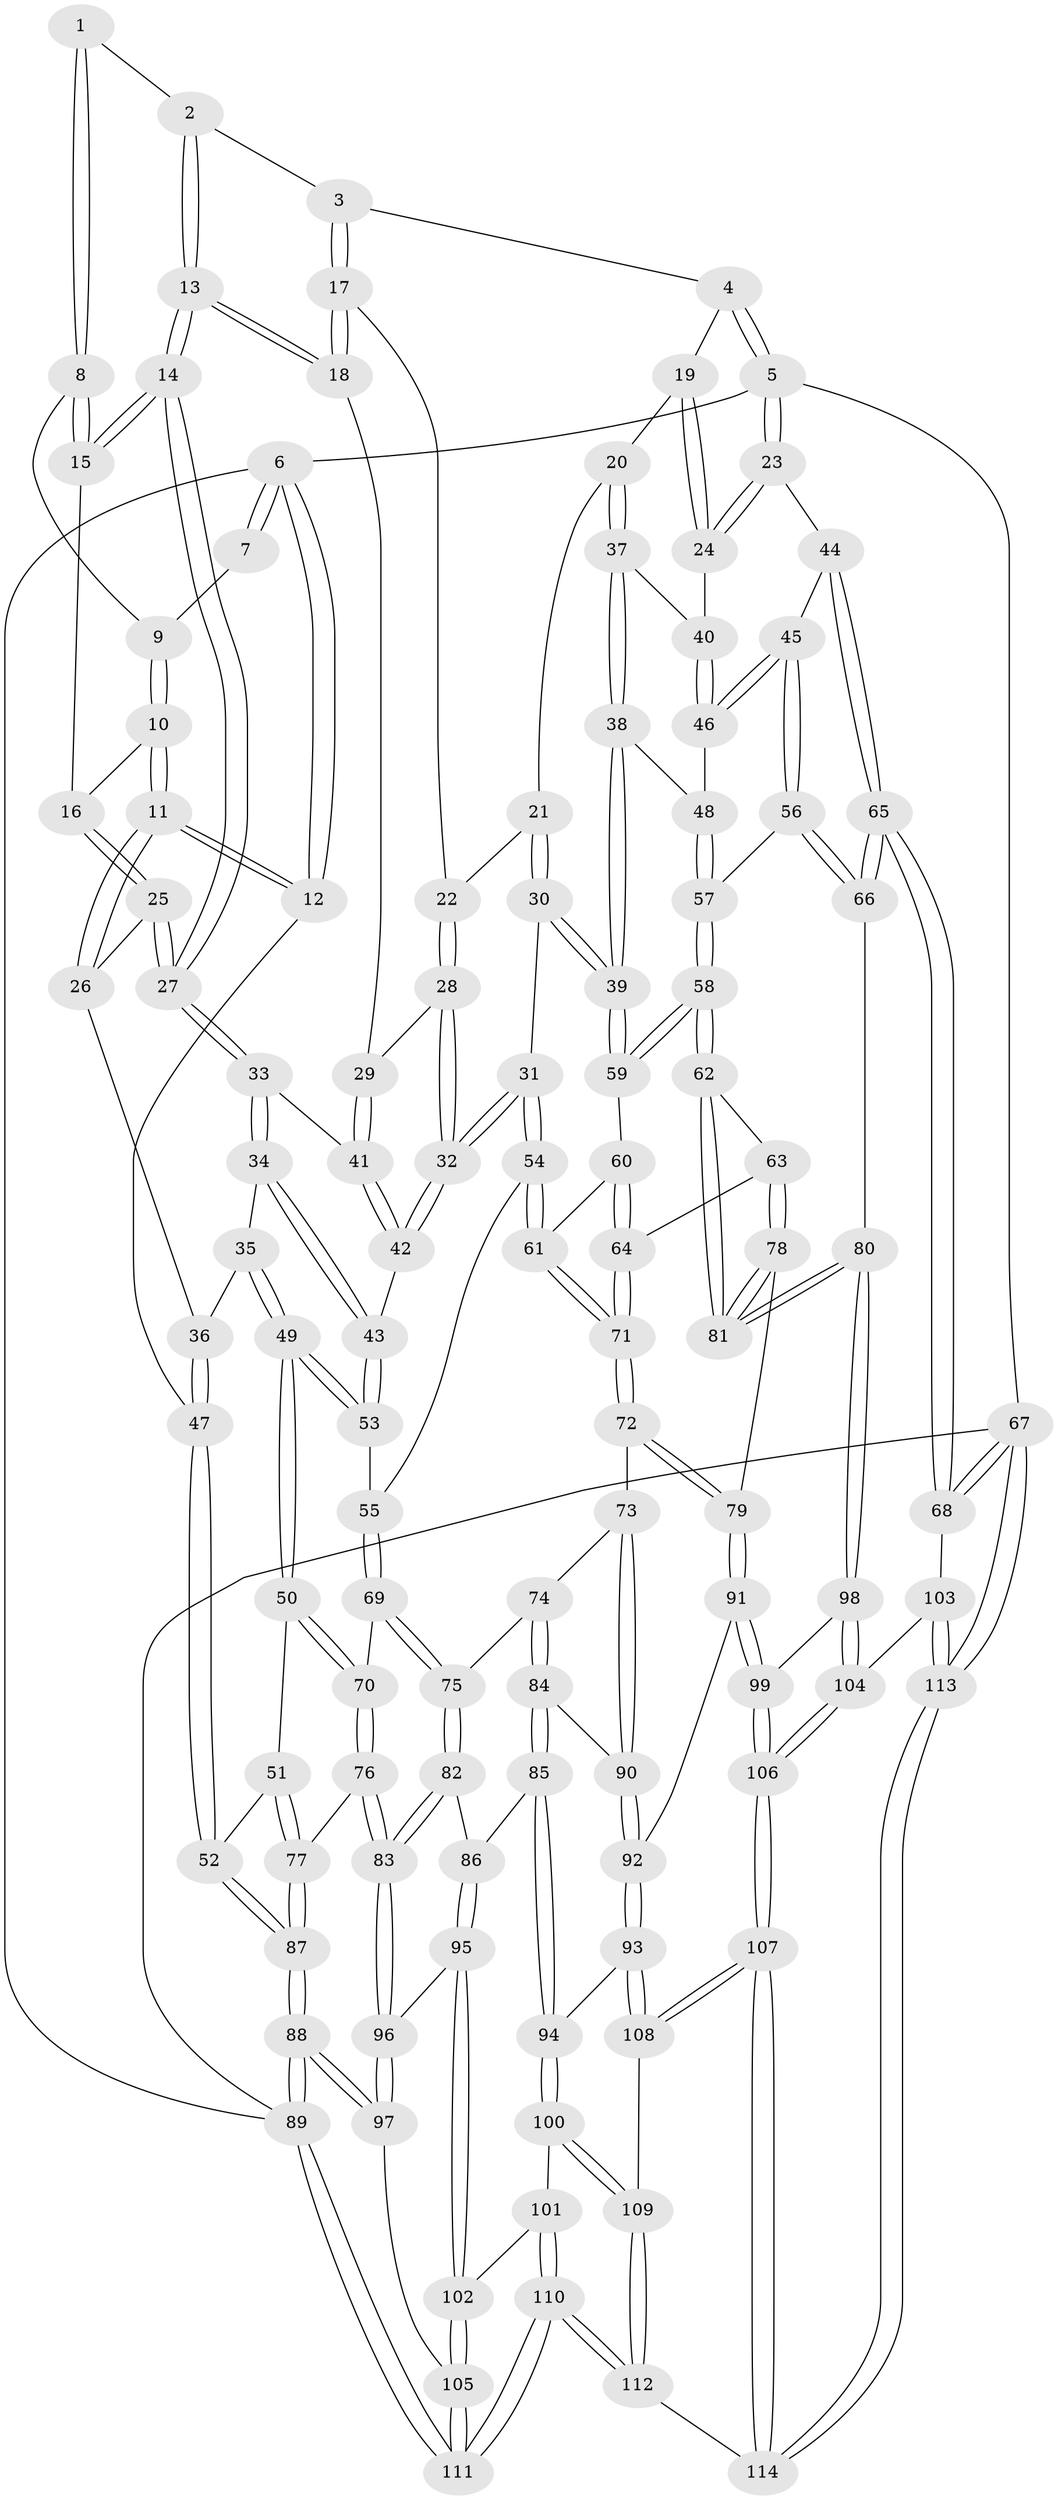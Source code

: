 // coarse degree distribution, {4: 0.2911392405063291, 8: 0.012658227848101266, 5: 0.3670886075949367, 6: 0.21518987341772153, 3: 0.08860759493670886, 7: 0.02531645569620253}
// Generated by graph-tools (version 1.1) at 2025/21/03/04/25 18:21:06]
// undirected, 114 vertices, 282 edges
graph export_dot {
graph [start="1"]
  node [color=gray90,style=filled];
  1 [pos="+0.27456142221426344+0"];
  2 [pos="+0.4086047574199347+0"];
  3 [pos="+0.5679178584525869+0"];
  4 [pos="+0.9126475501334446+0"];
  5 [pos="+1+0"];
  6 [pos="+0+0"];
  7 [pos="+0.011862520290117886+0"];
  8 [pos="+0.1951642490446334+0.03555630932112383"];
  9 [pos="+0.08246139199945658+0.0008760598364929504"];
  10 [pos="+0.07695261514981548+0.08050755992981741"];
  11 [pos="+0+0.20649337251219183"];
  12 [pos="+0+0.23978278627861324"];
  13 [pos="+0.32929006441698283+0.12136369749076344"];
  14 [pos="+0.2807273930118383+0.1633174799752334"];
  15 [pos="+0.19834715379714926+0.09640188431222436"];
  16 [pos="+0.1117706817558707+0.09705883912770115"];
  17 [pos="+0.5857508836564576+0.037977240656897934"];
  18 [pos="+0.3574019873187103+0.12928592938140512"];
  19 [pos="+0.7922745354998465+0.07798913314145454"];
  20 [pos="+0.7159437070651749+0.14691179168590326"];
  21 [pos="+0.6484827625001807+0.11334107993703799"];
  22 [pos="+0.5913346517290571+0.07158988837023748"];
  23 [pos="+1+0.05264768627037728"];
  24 [pos="+0.9219236450655866+0.20811736577822537"];
  25 [pos="+0.11536456529411618+0.1731758226916069"];
  26 [pos="+0.10500012776817136+0.19580398346876096"];
  27 [pos="+0.2796213961171866+0.16821458814344906"];
  28 [pos="+0.5327098539883273+0.16468785749725473"];
  29 [pos="+0.46139303000958853+0.1734557783536855"];
  30 [pos="+0.621528230929285+0.36361387913387494"];
  31 [pos="+0.6063796178958089+0.36386071773440337"];
  32 [pos="+0.5704759743304999+0.33718215278037295"];
  33 [pos="+0.2786984163587873+0.17661291399042897"];
  34 [pos="+0.2585998676973041+0.23966864296404683"];
  35 [pos="+0.22639249794608385+0.2880244164213723"];
  36 [pos="+0.17111578541210629+0.2790950864799832"];
  37 [pos="+0.770091082080363+0.2591934630774753"];
  38 [pos="+0.7213519697103266+0.33253604605288795"];
  39 [pos="+0.6483953802790613+0.36612363632492145"];
  40 [pos="+0.8942336876459248+0.22845518064944026"];
  41 [pos="+0.4272617941506522+0.2577142649735851"];
  42 [pos="+0.4439173577031149+0.33143527061792927"];
  43 [pos="+0.4427979073552696+0.3320073852289854"];
  44 [pos="+1+0.27643310650534914"];
  45 [pos="+0.9240044547372127+0.4098978023846227"];
  46 [pos="+0.9092837407853371+0.39435884171465546"];
  47 [pos="+0+0.3702202098078724"];
  48 [pos="+0.7907741830254941+0.38689565295230205"];
  49 [pos="+0.2501778653790508+0.45161619987193885"];
  50 [pos="+0.24541241104947398+0.4692565295644376"];
  51 [pos="+0.17302289673413507+0.47002747231130754"];
  52 [pos="+0+0.38942518403110155"];
  53 [pos="+0.4174609749933205+0.3609426418345985"];
  54 [pos="+0.5270883243896528+0.5001080750354007"];
  55 [pos="+0.45794836495950764+0.5018087706253579"];
  56 [pos="+0.9188862514397182+0.5360174960536441"];
  57 [pos="+0.8387454504690484+0.5357710982429051"];
  58 [pos="+0.7606939296963007+0.5722148908747124"];
  59 [pos="+0.6955166157953178+0.48434888515407076"];
  60 [pos="+0.6289585241312641+0.5412107943107656"];
  61 [pos="+0.5403126821127038+0.5335639882543413"];
  62 [pos="+0.7528026976522655+0.5897103319398069"];
  63 [pos="+0.6696240210300732+0.6009958683457657"];
  64 [pos="+0.6617197580094731+0.6004560287149235"];
  65 [pos="+1+0.653996927265787"];
  66 [pos="+1+0.6305928769758358"];
  67 [pos="+1+1"];
  68 [pos="+1+0.9273068127842601"];
  69 [pos="+0.3379874923586828+0.5478379419056222"];
  70 [pos="+0.2535579623408438+0.48551635423646794"];
  71 [pos="+0.5505903959700611+0.6289909125304622"];
  72 [pos="+0.5446007513442602+0.644048951321312"];
  73 [pos="+0.5298892855013179+0.6515068056041418"];
  74 [pos="+0.36681966020809664+0.5794262992373628"];
  75 [pos="+0.33902367345922674+0.5509781899650376"];
  76 [pos="+0.15298364917943874+0.684772613922672"];
  77 [pos="+0.034827845996646845+0.6488168373902664"];
  78 [pos="+0.636398534225515+0.7281564474546168"];
  79 [pos="+0.6291726250110268+0.7306221978684827"];
  80 [pos="+0.8150150606534023+0.7597514949431045"];
  81 [pos="+0.7650453790819765+0.7045980377320549"];
  82 [pos="+0.3014644105073543+0.6982577880306329"];
  83 [pos="+0.16816271932056714+0.7128482648535056"];
  84 [pos="+0.41740766052215456+0.7097488089574094"];
  85 [pos="+0.37675389976946694+0.7607106981453297"];
  86 [pos="+0.3208223456665675+0.7240098875781286"];
  87 [pos="+0+0.6391931783930794"];
  88 [pos="+0+0.9268948218908676"];
  89 [pos="+0+1"];
  90 [pos="+0.49835063604661844+0.6908937640859192"];
  91 [pos="+0.6105794958421246+0.7966430915708274"];
  92 [pos="+0.5107985909138001+0.8163131009993068"];
  93 [pos="+0.4797501077182279+0.8475648909750257"];
  94 [pos="+0.3806583411269247+0.781865043437856"];
  95 [pos="+0.2377031601716461+0.8191173523556857"];
  96 [pos="+0.16733721471990964+0.7534175152738425"];
  97 [pos="+0.08536670319927442+0.8400739887924722"];
  98 [pos="+0.8134249488967402+0.7960248402776716"];
  99 [pos="+0.6399142278830502+0.8368598357743273"];
  100 [pos="+0.3018666944348362+0.8657477371977083"];
  101 [pos="+0.2924480170136053+0.8668814368976605"];
  102 [pos="+0.2591176287712294+0.8575424903814514"];
  103 [pos="+0.8597593026134126+0.8662207944667353"];
  104 [pos="+0.8288146321776515+0.8483214321225624"];
  105 [pos="+0.17971393853177914+0.9262748899869264"];
  106 [pos="+0.6501007436770649+1"];
  107 [pos="+0.6150514853897884+1"];
  108 [pos="+0.4786601561834348+0.9065045205785137"];
  109 [pos="+0.3664253164631563+0.9183858624613793"];
  110 [pos="+0.2583126159703434+1"];
  111 [pos="+0.14909896320904178+1"];
  112 [pos="+0.2850746780230657+1"];
  113 [pos="+0.9660076805689146+1"];
  114 [pos="+0.6148756835303913+1"];
  1 -- 2;
  1 -- 8;
  1 -- 8;
  2 -- 3;
  2 -- 13;
  2 -- 13;
  3 -- 4;
  3 -- 17;
  3 -- 17;
  4 -- 5;
  4 -- 5;
  4 -- 19;
  5 -- 6;
  5 -- 23;
  5 -- 23;
  5 -- 67;
  6 -- 7;
  6 -- 7;
  6 -- 12;
  6 -- 12;
  6 -- 89;
  7 -- 9;
  8 -- 9;
  8 -- 15;
  8 -- 15;
  9 -- 10;
  9 -- 10;
  10 -- 11;
  10 -- 11;
  10 -- 16;
  11 -- 12;
  11 -- 12;
  11 -- 26;
  11 -- 26;
  12 -- 47;
  13 -- 14;
  13 -- 14;
  13 -- 18;
  13 -- 18;
  14 -- 15;
  14 -- 15;
  14 -- 27;
  14 -- 27;
  15 -- 16;
  16 -- 25;
  16 -- 25;
  17 -- 18;
  17 -- 18;
  17 -- 22;
  18 -- 29;
  19 -- 20;
  19 -- 24;
  19 -- 24;
  20 -- 21;
  20 -- 37;
  20 -- 37;
  21 -- 22;
  21 -- 30;
  21 -- 30;
  22 -- 28;
  22 -- 28;
  23 -- 24;
  23 -- 24;
  23 -- 44;
  24 -- 40;
  25 -- 26;
  25 -- 27;
  25 -- 27;
  26 -- 36;
  27 -- 33;
  27 -- 33;
  28 -- 29;
  28 -- 32;
  28 -- 32;
  29 -- 41;
  29 -- 41;
  30 -- 31;
  30 -- 39;
  30 -- 39;
  31 -- 32;
  31 -- 32;
  31 -- 54;
  31 -- 54;
  32 -- 42;
  32 -- 42;
  33 -- 34;
  33 -- 34;
  33 -- 41;
  34 -- 35;
  34 -- 43;
  34 -- 43;
  35 -- 36;
  35 -- 49;
  35 -- 49;
  36 -- 47;
  36 -- 47;
  37 -- 38;
  37 -- 38;
  37 -- 40;
  38 -- 39;
  38 -- 39;
  38 -- 48;
  39 -- 59;
  39 -- 59;
  40 -- 46;
  40 -- 46;
  41 -- 42;
  41 -- 42;
  42 -- 43;
  43 -- 53;
  43 -- 53;
  44 -- 45;
  44 -- 65;
  44 -- 65;
  45 -- 46;
  45 -- 46;
  45 -- 56;
  45 -- 56;
  46 -- 48;
  47 -- 52;
  47 -- 52;
  48 -- 57;
  48 -- 57;
  49 -- 50;
  49 -- 50;
  49 -- 53;
  49 -- 53;
  50 -- 51;
  50 -- 70;
  50 -- 70;
  51 -- 52;
  51 -- 77;
  51 -- 77;
  52 -- 87;
  52 -- 87;
  53 -- 55;
  54 -- 55;
  54 -- 61;
  54 -- 61;
  55 -- 69;
  55 -- 69;
  56 -- 57;
  56 -- 66;
  56 -- 66;
  57 -- 58;
  57 -- 58;
  58 -- 59;
  58 -- 59;
  58 -- 62;
  58 -- 62;
  59 -- 60;
  60 -- 61;
  60 -- 64;
  60 -- 64;
  61 -- 71;
  61 -- 71;
  62 -- 63;
  62 -- 81;
  62 -- 81;
  63 -- 64;
  63 -- 78;
  63 -- 78;
  64 -- 71;
  64 -- 71;
  65 -- 66;
  65 -- 66;
  65 -- 68;
  65 -- 68;
  66 -- 80;
  67 -- 68;
  67 -- 68;
  67 -- 113;
  67 -- 113;
  67 -- 89;
  68 -- 103;
  69 -- 70;
  69 -- 75;
  69 -- 75;
  70 -- 76;
  70 -- 76;
  71 -- 72;
  71 -- 72;
  72 -- 73;
  72 -- 79;
  72 -- 79;
  73 -- 74;
  73 -- 90;
  73 -- 90;
  74 -- 75;
  74 -- 84;
  74 -- 84;
  75 -- 82;
  75 -- 82;
  76 -- 77;
  76 -- 83;
  76 -- 83;
  77 -- 87;
  77 -- 87;
  78 -- 79;
  78 -- 81;
  78 -- 81;
  79 -- 91;
  79 -- 91;
  80 -- 81;
  80 -- 81;
  80 -- 98;
  80 -- 98;
  82 -- 83;
  82 -- 83;
  82 -- 86;
  83 -- 96;
  83 -- 96;
  84 -- 85;
  84 -- 85;
  84 -- 90;
  85 -- 86;
  85 -- 94;
  85 -- 94;
  86 -- 95;
  86 -- 95;
  87 -- 88;
  87 -- 88;
  88 -- 89;
  88 -- 89;
  88 -- 97;
  88 -- 97;
  89 -- 111;
  89 -- 111;
  90 -- 92;
  90 -- 92;
  91 -- 92;
  91 -- 99;
  91 -- 99;
  92 -- 93;
  92 -- 93;
  93 -- 94;
  93 -- 108;
  93 -- 108;
  94 -- 100;
  94 -- 100;
  95 -- 96;
  95 -- 102;
  95 -- 102;
  96 -- 97;
  96 -- 97;
  97 -- 105;
  98 -- 99;
  98 -- 104;
  98 -- 104;
  99 -- 106;
  99 -- 106;
  100 -- 101;
  100 -- 109;
  100 -- 109;
  101 -- 102;
  101 -- 110;
  101 -- 110;
  102 -- 105;
  102 -- 105;
  103 -- 104;
  103 -- 113;
  103 -- 113;
  104 -- 106;
  104 -- 106;
  105 -- 111;
  105 -- 111;
  106 -- 107;
  106 -- 107;
  107 -- 108;
  107 -- 108;
  107 -- 114;
  107 -- 114;
  108 -- 109;
  109 -- 112;
  109 -- 112;
  110 -- 111;
  110 -- 111;
  110 -- 112;
  110 -- 112;
  112 -- 114;
  113 -- 114;
  113 -- 114;
}
